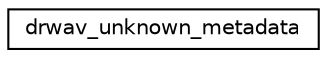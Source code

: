 digraph "Graphical Class Hierarchy"
{
 // LATEX_PDF_SIZE
  edge [fontname="Helvetica",fontsize="10",labelfontname="Helvetica",labelfontsize="10"];
  node [fontname="Helvetica",fontsize="10",shape=record];
  rankdir="LR";
  Node0 [label="drwav_unknown_metadata",height=0.2,width=0.4,color="black", fillcolor="white", style="filled",URL="$structdrwav__unknown__metadata.html",tooltip=" "];
}
